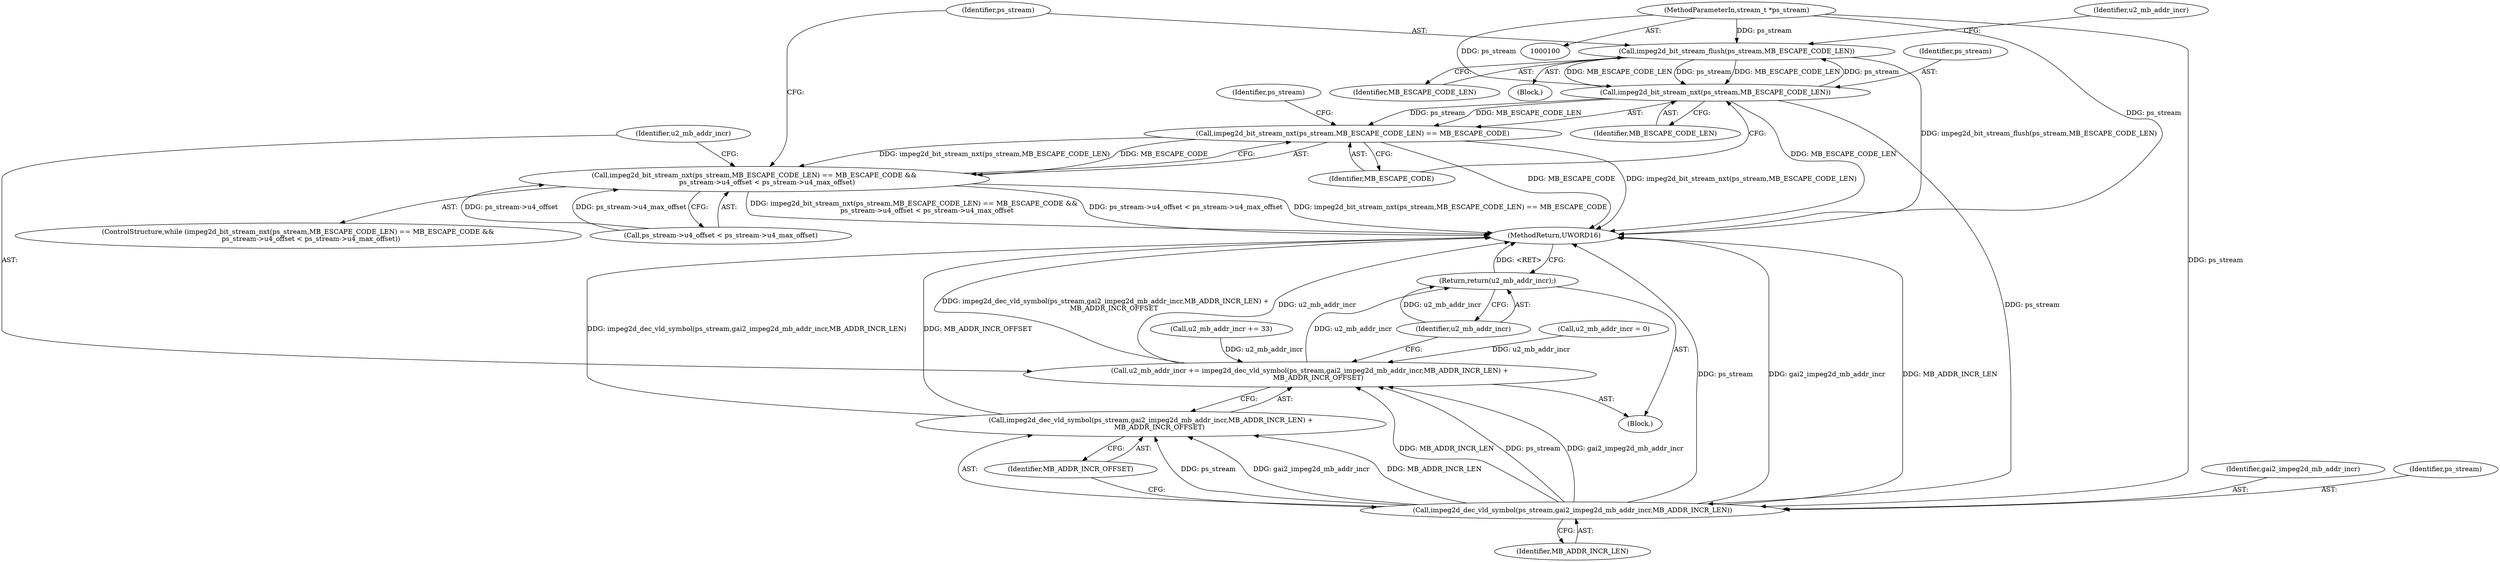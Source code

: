 digraph "0_Android_ffab15eb80630dc799eb410855c93525b75233c3_10@pointer" {
"1000122" [label="(Call,impeg2d_bit_stream_flush(ps_stream,MB_ESCAPE_CODE_LEN))"];
"1000110" [label="(Call,impeg2d_bit_stream_nxt(ps_stream,MB_ESCAPE_CODE_LEN))"];
"1000122" [label="(Call,impeg2d_bit_stream_flush(ps_stream,MB_ESCAPE_CODE_LEN))"];
"1000101" [label="(MethodParameterIn,stream_t *ps_stream)"];
"1000109" [label="(Call,impeg2d_bit_stream_nxt(ps_stream,MB_ESCAPE_CODE_LEN) == MB_ESCAPE_CODE)"];
"1000108" [label="(Call,impeg2d_bit_stream_nxt(ps_stream,MB_ESCAPE_CODE_LEN) == MB_ESCAPE_CODE &&\n            ps_stream->u4_offset < ps_stream->u4_max_offset)"];
"1000131" [label="(Call,impeg2d_dec_vld_symbol(ps_stream,gai2_impeg2d_mb_addr_incr,MB_ADDR_INCR_LEN))"];
"1000128" [label="(Call,u2_mb_addr_incr += impeg2d_dec_vld_symbol(ps_stream,gai2_impeg2d_mb_addr_incr,MB_ADDR_INCR_LEN) +\n        MB_ADDR_INCR_OFFSET)"];
"1000136" [label="(Return,return(u2_mb_addr_incr);)"];
"1000130" [label="(Call,impeg2d_dec_vld_symbol(ps_stream,gai2_impeg2d_mb_addr_incr,MB_ADDR_INCR_LEN) +\n        MB_ADDR_INCR_OFFSET)"];
"1000126" [label="(Identifier,u2_mb_addr_incr)"];
"1000128" [label="(Call,u2_mb_addr_incr += impeg2d_dec_vld_symbol(ps_stream,gai2_impeg2d_mb_addr_incr,MB_ADDR_INCR_LEN) +\n        MB_ADDR_INCR_OFFSET)"];
"1000122" [label="(Call,impeg2d_bit_stream_flush(ps_stream,MB_ESCAPE_CODE_LEN))"];
"1000130" [label="(Call,impeg2d_dec_vld_symbol(ps_stream,gai2_impeg2d_mb_addr_incr,MB_ADDR_INCR_LEN) +\n        MB_ADDR_INCR_OFFSET)"];
"1000137" [label="(Identifier,u2_mb_addr_incr)"];
"1000104" [label="(Call,u2_mb_addr_incr = 0)"];
"1000111" [label="(Identifier,ps_stream)"];
"1000109" [label="(Call,impeg2d_bit_stream_nxt(ps_stream,MB_ESCAPE_CODE_LEN) == MB_ESCAPE_CODE)"];
"1000110" [label="(Call,impeg2d_bit_stream_nxt(ps_stream,MB_ESCAPE_CODE_LEN))"];
"1000113" [label="(Identifier,MB_ESCAPE_CODE)"];
"1000101" [label="(MethodParameterIn,stream_t *ps_stream)"];
"1000136" [label="(Return,return(u2_mb_addr_incr);)"];
"1000138" [label="(MethodReturn,UWORD16)"];
"1000108" [label="(Call,impeg2d_bit_stream_nxt(ps_stream,MB_ESCAPE_CODE_LEN) == MB_ESCAPE_CODE &&\n            ps_stream->u4_offset < ps_stream->u4_max_offset)"];
"1000135" [label="(Identifier,MB_ADDR_INCR_OFFSET)"];
"1000124" [label="(Identifier,MB_ESCAPE_CODE_LEN)"];
"1000129" [label="(Identifier,u2_mb_addr_incr)"];
"1000133" [label="(Identifier,gai2_impeg2d_mb_addr_incr)"];
"1000131" [label="(Call,impeg2d_dec_vld_symbol(ps_stream,gai2_impeg2d_mb_addr_incr,MB_ADDR_INCR_LEN))"];
"1000107" [label="(ControlStructure,while (impeg2d_bit_stream_nxt(ps_stream,MB_ESCAPE_CODE_LEN) == MB_ESCAPE_CODE &&\n            ps_stream->u4_offset < ps_stream->u4_max_offset))"];
"1000125" [label="(Call,u2_mb_addr_incr += 33)"];
"1000112" [label="(Identifier,MB_ESCAPE_CODE_LEN)"];
"1000102" [label="(Block,)"];
"1000116" [label="(Identifier,ps_stream)"];
"1000134" [label="(Identifier,MB_ADDR_INCR_LEN)"];
"1000114" [label="(Call,ps_stream->u4_offset < ps_stream->u4_max_offset)"];
"1000132" [label="(Identifier,ps_stream)"];
"1000121" [label="(Block,)"];
"1000123" [label="(Identifier,ps_stream)"];
"1000122" -> "1000121"  [label="AST: "];
"1000122" -> "1000124"  [label="CFG: "];
"1000123" -> "1000122"  [label="AST: "];
"1000124" -> "1000122"  [label="AST: "];
"1000126" -> "1000122"  [label="CFG: "];
"1000122" -> "1000138"  [label="DDG: impeg2d_bit_stream_flush(ps_stream,MB_ESCAPE_CODE_LEN)"];
"1000122" -> "1000110"  [label="DDG: ps_stream"];
"1000122" -> "1000110"  [label="DDG: MB_ESCAPE_CODE_LEN"];
"1000110" -> "1000122"  [label="DDG: ps_stream"];
"1000110" -> "1000122"  [label="DDG: MB_ESCAPE_CODE_LEN"];
"1000101" -> "1000122"  [label="DDG: ps_stream"];
"1000110" -> "1000109"  [label="AST: "];
"1000110" -> "1000112"  [label="CFG: "];
"1000111" -> "1000110"  [label="AST: "];
"1000112" -> "1000110"  [label="AST: "];
"1000113" -> "1000110"  [label="CFG: "];
"1000110" -> "1000138"  [label="DDG: MB_ESCAPE_CODE_LEN"];
"1000110" -> "1000109"  [label="DDG: ps_stream"];
"1000110" -> "1000109"  [label="DDG: MB_ESCAPE_CODE_LEN"];
"1000101" -> "1000110"  [label="DDG: ps_stream"];
"1000110" -> "1000131"  [label="DDG: ps_stream"];
"1000101" -> "1000100"  [label="AST: "];
"1000101" -> "1000138"  [label="DDG: ps_stream"];
"1000101" -> "1000131"  [label="DDG: ps_stream"];
"1000109" -> "1000108"  [label="AST: "];
"1000109" -> "1000113"  [label="CFG: "];
"1000113" -> "1000109"  [label="AST: "];
"1000116" -> "1000109"  [label="CFG: "];
"1000108" -> "1000109"  [label="CFG: "];
"1000109" -> "1000138"  [label="DDG: MB_ESCAPE_CODE"];
"1000109" -> "1000138"  [label="DDG: impeg2d_bit_stream_nxt(ps_stream,MB_ESCAPE_CODE_LEN)"];
"1000109" -> "1000108"  [label="DDG: impeg2d_bit_stream_nxt(ps_stream,MB_ESCAPE_CODE_LEN)"];
"1000109" -> "1000108"  [label="DDG: MB_ESCAPE_CODE"];
"1000108" -> "1000107"  [label="AST: "];
"1000108" -> "1000114"  [label="CFG: "];
"1000114" -> "1000108"  [label="AST: "];
"1000123" -> "1000108"  [label="CFG: "];
"1000129" -> "1000108"  [label="CFG: "];
"1000108" -> "1000138"  [label="DDG: impeg2d_bit_stream_nxt(ps_stream,MB_ESCAPE_CODE_LEN) == MB_ESCAPE_CODE &&\n            ps_stream->u4_offset < ps_stream->u4_max_offset"];
"1000108" -> "1000138"  [label="DDG: ps_stream->u4_offset < ps_stream->u4_max_offset"];
"1000108" -> "1000138"  [label="DDG: impeg2d_bit_stream_nxt(ps_stream,MB_ESCAPE_CODE_LEN) == MB_ESCAPE_CODE"];
"1000114" -> "1000108"  [label="DDG: ps_stream->u4_offset"];
"1000114" -> "1000108"  [label="DDG: ps_stream->u4_max_offset"];
"1000131" -> "1000130"  [label="AST: "];
"1000131" -> "1000134"  [label="CFG: "];
"1000132" -> "1000131"  [label="AST: "];
"1000133" -> "1000131"  [label="AST: "];
"1000134" -> "1000131"  [label="AST: "];
"1000135" -> "1000131"  [label="CFG: "];
"1000131" -> "1000138"  [label="DDG: ps_stream"];
"1000131" -> "1000138"  [label="DDG: MB_ADDR_INCR_LEN"];
"1000131" -> "1000138"  [label="DDG: gai2_impeg2d_mb_addr_incr"];
"1000131" -> "1000128"  [label="DDG: ps_stream"];
"1000131" -> "1000128"  [label="DDG: gai2_impeg2d_mb_addr_incr"];
"1000131" -> "1000128"  [label="DDG: MB_ADDR_INCR_LEN"];
"1000131" -> "1000130"  [label="DDG: ps_stream"];
"1000131" -> "1000130"  [label="DDG: gai2_impeg2d_mb_addr_incr"];
"1000131" -> "1000130"  [label="DDG: MB_ADDR_INCR_LEN"];
"1000128" -> "1000102"  [label="AST: "];
"1000128" -> "1000130"  [label="CFG: "];
"1000129" -> "1000128"  [label="AST: "];
"1000130" -> "1000128"  [label="AST: "];
"1000137" -> "1000128"  [label="CFG: "];
"1000128" -> "1000138"  [label="DDG: impeg2d_dec_vld_symbol(ps_stream,gai2_impeg2d_mb_addr_incr,MB_ADDR_INCR_LEN) +\n        MB_ADDR_INCR_OFFSET"];
"1000128" -> "1000138"  [label="DDG: u2_mb_addr_incr"];
"1000125" -> "1000128"  [label="DDG: u2_mb_addr_incr"];
"1000104" -> "1000128"  [label="DDG: u2_mb_addr_incr"];
"1000128" -> "1000136"  [label="DDG: u2_mb_addr_incr"];
"1000136" -> "1000102"  [label="AST: "];
"1000136" -> "1000137"  [label="CFG: "];
"1000137" -> "1000136"  [label="AST: "];
"1000138" -> "1000136"  [label="CFG: "];
"1000136" -> "1000138"  [label="DDG: <RET>"];
"1000137" -> "1000136"  [label="DDG: u2_mb_addr_incr"];
"1000130" -> "1000135"  [label="CFG: "];
"1000135" -> "1000130"  [label="AST: "];
"1000130" -> "1000138"  [label="DDG: impeg2d_dec_vld_symbol(ps_stream,gai2_impeg2d_mb_addr_incr,MB_ADDR_INCR_LEN)"];
"1000130" -> "1000138"  [label="DDG: MB_ADDR_INCR_OFFSET"];
}
